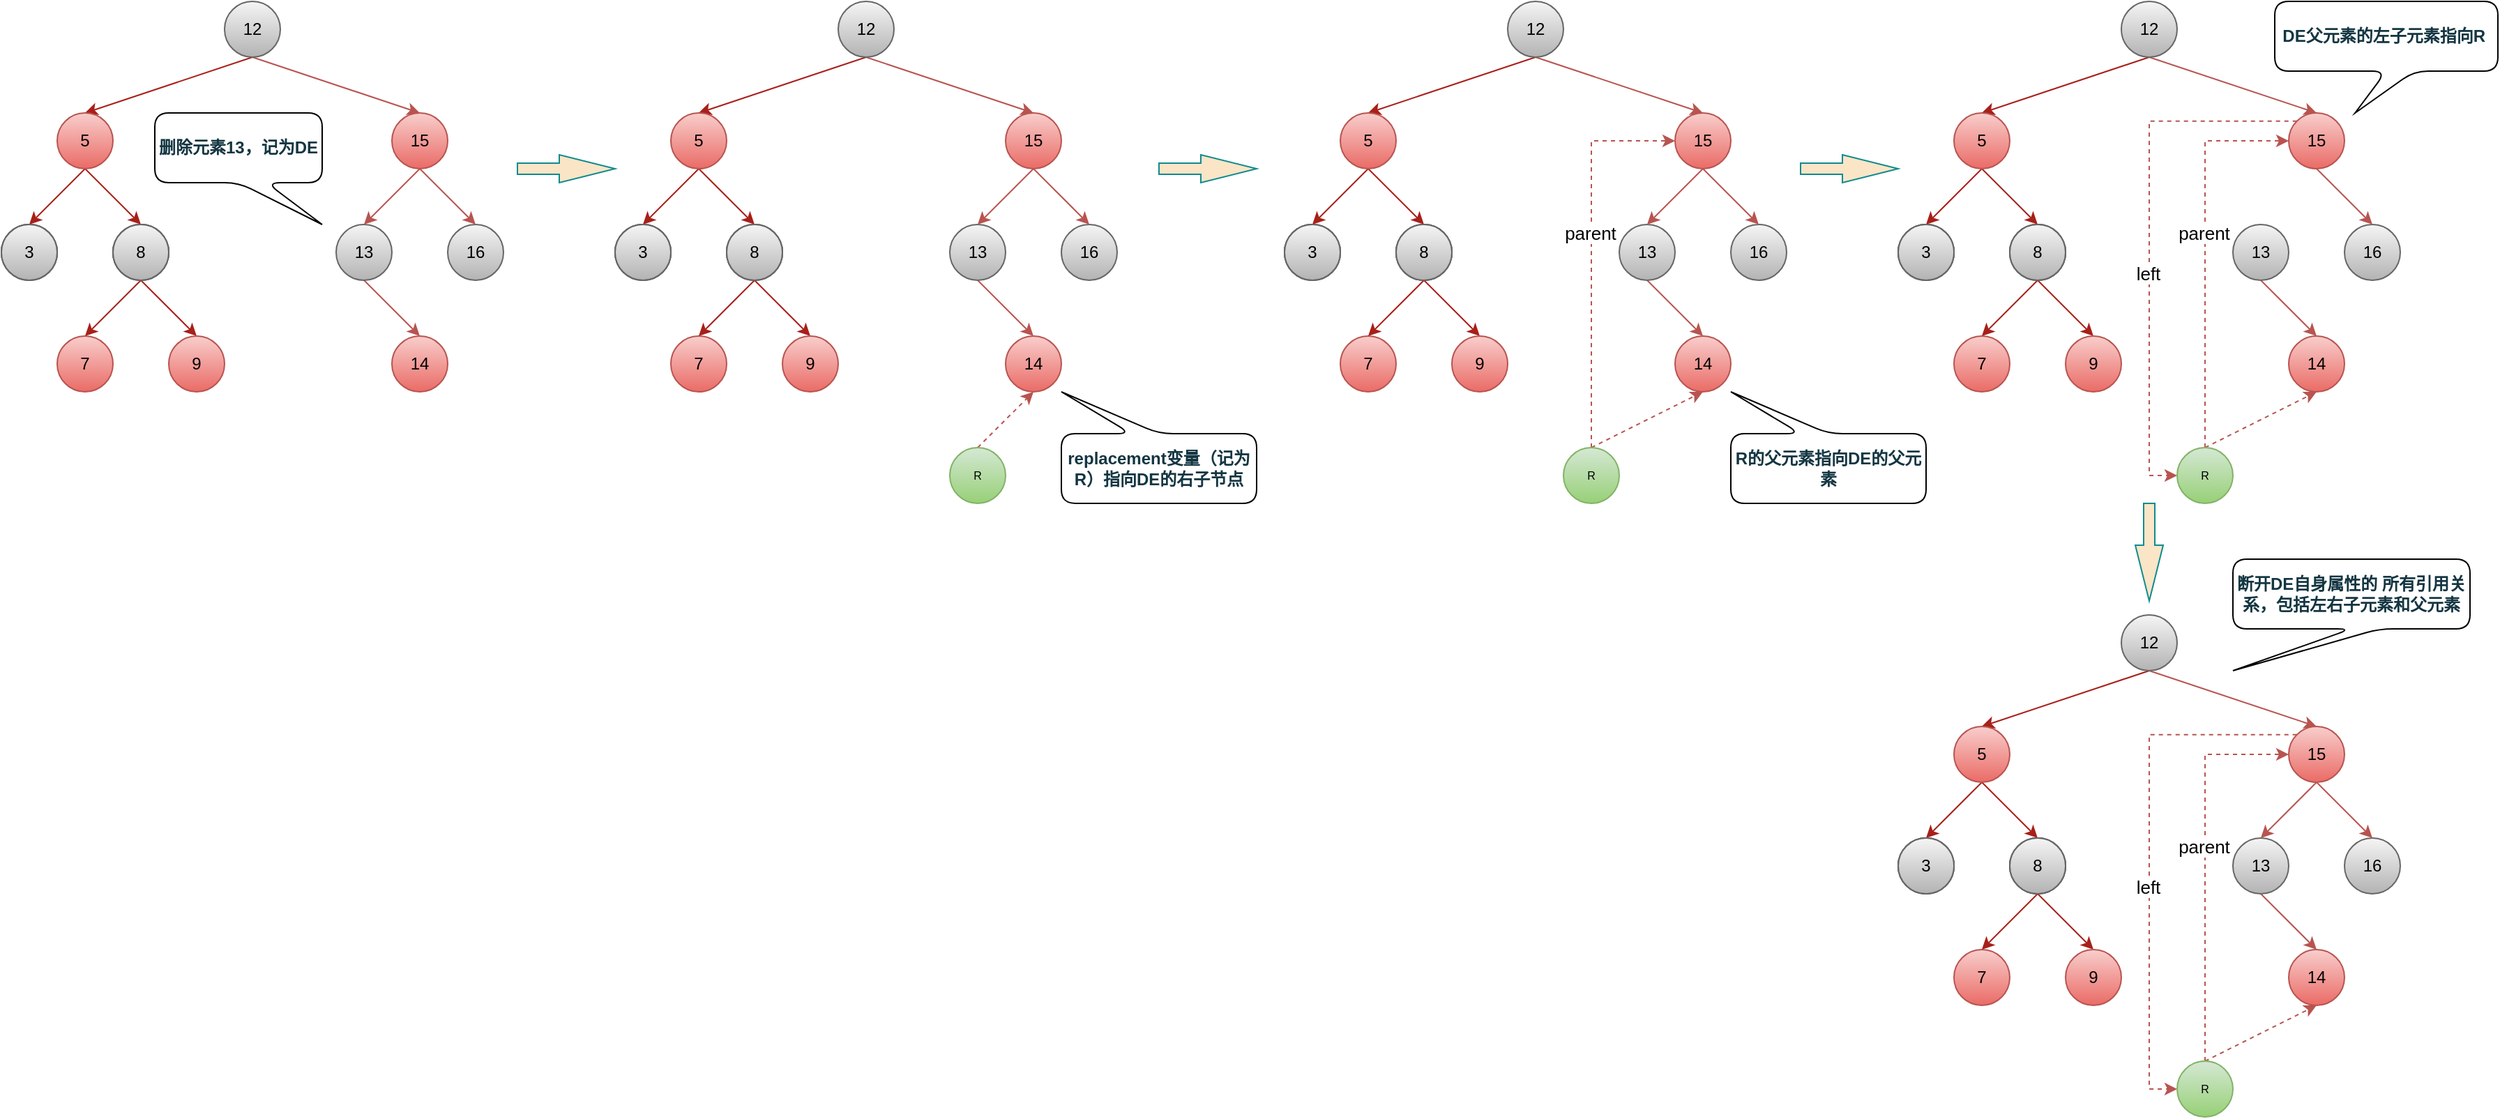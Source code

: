 <mxfile version="14.9.1" type="github">
  <diagram id="om7GCIjXOvIVFAaJFHCs" name="第 1 页">
    <mxGraphModel dx="208" dy="-1047" grid="1" gridSize="10" guides="1" tooltips="1" connect="1" arrows="1" fold="1" page="0" pageScale="1" pageWidth="827" pageHeight="1169" math="0" shadow="0">
      <root>
        <mxCell id="0" />
        <mxCell id="1" parent="0" />
        <mxCell id="T1pnPK0idN3J2CBUCr8N-1" value="7" style="ellipse;whiteSpace=wrap;html=1;aspect=fixed;fillColor=#f8cecc;strokeColor=#b85450;gradientColor=#ea6b66;" vertex="1" parent="1">
          <mxGeometry x="1120" y="2120" width="40" height="40" as="geometry" />
        </mxCell>
        <mxCell id="T1pnPK0idN3J2CBUCr8N-2" value="3" style="ellipse;whiteSpace=wrap;html=1;aspect=fixed;fillColor=#f5f5f5;strokeColor=#666666;gradientColor=#b3b3b3;" vertex="1" parent="1">
          <mxGeometry x="1080" y="2040" width="40" height="40" as="geometry" />
        </mxCell>
        <mxCell id="T1pnPK0idN3J2CBUCr8N-3" value="8" style="ellipse;whiteSpace=wrap;html=1;aspect=fixed;fillColor=#f5f5f5;strokeColor=#666666;gradientColor=#b3b3b3;" vertex="1" parent="1">
          <mxGeometry x="1160" y="2040" width="40" height="40" as="geometry" />
        </mxCell>
        <mxCell id="T1pnPK0idN3J2CBUCr8N-4" style="edgeStyle=none;rounded=1;sketch=0;orthogonalLoop=1;jettySize=auto;html=1;exitX=0.5;exitY=1;exitDx=0;exitDy=0;entryX=0.5;entryY=0;entryDx=0;entryDy=0;fontColor=#143642;strokeColor=#A8201A;fillColor=#FAE5C7;" edge="1" parent="1" target="T1pnPK0idN3J2CBUCr8N-2">
          <mxGeometry x="1040" y="1880" as="geometry">
            <mxPoint x="1140" y="2000" as="sourcePoint" />
          </mxGeometry>
        </mxCell>
        <mxCell id="T1pnPK0idN3J2CBUCr8N-5" style="edgeStyle=none;rounded=1;sketch=0;orthogonalLoop=1;jettySize=auto;html=1;exitX=0.5;exitY=1;exitDx=0;exitDy=0;entryX=0.5;entryY=0;entryDx=0;entryDy=0;fontColor=#143642;strokeColor=#A8201A;fillColor=#FAE5C7;" edge="1" parent="1" target="T1pnPK0idN3J2CBUCr8N-3">
          <mxGeometry x="1040" y="1880" as="geometry">
            <mxPoint x="1140" y="2000" as="sourcePoint" />
          </mxGeometry>
        </mxCell>
        <mxCell id="T1pnPK0idN3J2CBUCr8N-6" style="rounded=1;sketch=0;orthogonalLoop=1;jettySize=auto;html=1;exitX=0.5;exitY=1;exitDx=0;exitDy=0;entryX=0.5;entryY=0;entryDx=0;entryDy=0;fontColor=#143642;strokeColor=#A8201A;fillColor=#FAE5C7;" edge="1" parent="1" source="T1pnPK0idN3J2CBUCr8N-13" target="T1pnPK0idN3J2CBUCr8N-23">
          <mxGeometry x="1160" y="1880" as="geometry">
            <mxPoint x="1340" y="1920" as="sourcePoint" />
            <mxPoint x="1140" y="1960" as="targetPoint" />
          </mxGeometry>
        </mxCell>
        <mxCell id="T1pnPK0idN3J2CBUCr8N-7" value="16" style="ellipse;whiteSpace=wrap;html=1;aspect=fixed;fillColor=#f5f5f5;strokeColor=#666666;gradientColor=#b3b3b3;" vertex="1" parent="1">
          <mxGeometry x="1400" y="2040" width="40" height="40" as="geometry" />
        </mxCell>
        <mxCell id="T1pnPK0idN3J2CBUCr8N-8" style="edgeStyle=none;rounded=0;orthogonalLoop=1;jettySize=auto;html=1;exitX=0.5;exitY=1;exitDx=0;exitDy=0;entryX=0.5;entryY=0;entryDx=0;entryDy=0;gradientColor=#ea6b66;fillColor=#f8cecc;strokeColor=#b85450;" edge="1" parent="1" source="T1pnPK0idN3J2CBUCr8N-9" target="T1pnPK0idN3J2CBUCr8N-19">
          <mxGeometry relative="1" as="geometry" />
        </mxCell>
        <mxCell id="T1pnPK0idN3J2CBUCr8N-9" value="13" style="ellipse;whiteSpace=wrap;html=1;aspect=fixed;gradientColor=#b3b3b3;fillColor=#f5f5f5;strokeColor=#666666;" vertex="1" parent="1">
          <mxGeometry x="1320" y="2040" width="40" height="40" as="geometry" />
        </mxCell>
        <mxCell id="T1pnPK0idN3J2CBUCr8N-10" value="3" style="ellipse;whiteSpace=wrap;html=1;aspect=fixed;fillColor=#f5f5f5;strokeColor=#666666;gradientColor=#b3b3b3;" vertex="1" parent="1">
          <mxGeometry x="1080" y="2040" width="40" height="40" as="geometry" />
        </mxCell>
        <mxCell id="T1pnPK0idN3J2CBUCr8N-11" value="8" style="ellipse;whiteSpace=wrap;html=1;aspect=fixed;fillColor=#f5f5f5;strokeColor=#666666;gradientColor=#b3b3b3;" vertex="1" parent="1">
          <mxGeometry x="1160" y="2040" width="40" height="40" as="geometry" />
        </mxCell>
        <mxCell id="T1pnPK0idN3J2CBUCr8N-12" style="edgeStyle=none;rounded=0;orthogonalLoop=1;jettySize=auto;html=1;exitX=0.5;exitY=1;exitDx=0;exitDy=0;entryX=0.5;entryY=0;entryDx=0;entryDy=0;gradientColor=#ea6b66;fillColor=#f8cecc;strokeColor=#b85450;" edge="1" parent="1" source="T1pnPK0idN3J2CBUCr8N-13" target="T1pnPK0idN3J2CBUCr8N-22">
          <mxGeometry relative="1" as="geometry" />
        </mxCell>
        <mxCell id="T1pnPK0idN3J2CBUCr8N-13" value="12" style="ellipse;whiteSpace=wrap;html=1;aspect=fixed;fillColor=#f5f5f5;strokeColor=#666666;gradientColor=#b3b3b3;" vertex="1" parent="1">
          <mxGeometry x="1240" y="1880" width="40" height="40" as="geometry" />
        </mxCell>
        <mxCell id="T1pnPK0idN3J2CBUCr8N-14" value="3" style="ellipse;whiteSpace=wrap;html=1;aspect=fixed;fillColor=#f5f5f5;strokeColor=#666666;gradientColor=#b3b3b3;" vertex="1" parent="1">
          <mxGeometry x="1080" y="2040" width="40" height="40" as="geometry" />
        </mxCell>
        <mxCell id="T1pnPK0idN3J2CBUCr8N-15" style="edgeStyle=none;rounded=0;orthogonalLoop=1;jettySize=auto;html=1;exitX=0.5;exitY=1;exitDx=0;exitDy=0;entryX=0.5;entryY=0;entryDx=0;entryDy=0;strokeColor=#A8201A;" edge="1" parent="1" source="T1pnPK0idN3J2CBUCr8N-17" target="T1pnPK0idN3J2CBUCr8N-1">
          <mxGeometry relative="1" as="geometry" />
        </mxCell>
        <mxCell id="T1pnPK0idN3J2CBUCr8N-16" style="edgeStyle=none;rounded=0;orthogonalLoop=1;jettySize=auto;html=1;exitX=0.5;exitY=1;exitDx=0;exitDy=0;entryX=0.5;entryY=0;entryDx=0;entryDy=0;strokeColor=#A8201A;" edge="1" parent="1" source="T1pnPK0idN3J2CBUCr8N-17" target="T1pnPK0idN3J2CBUCr8N-18">
          <mxGeometry relative="1" as="geometry" />
        </mxCell>
        <mxCell id="T1pnPK0idN3J2CBUCr8N-17" value="8" style="ellipse;whiteSpace=wrap;html=1;aspect=fixed;fillColor=#f5f5f5;strokeColor=#666666;gradientColor=#b3b3b3;" vertex="1" parent="1">
          <mxGeometry x="1160" y="2040" width="40" height="40" as="geometry" />
        </mxCell>
        <mxCell id="T1pnPK0idN3J2CBUCr8N-18" value="9" style="ellipse;whiteSpace=wrap;html=1;aspect=fixed;fillColor=#f8cecc;strokeColor=#b85450;gradientColor=#ea6b66;" vertex="1" parent="1">
          <mxGeometry x="1200" y="2120" width="40" height="40" as="geometry" />
        </mxCell>
        <mxCell id="T1pnPK0idN3J2CBUCr8N-19" value="14" style="ellipse;whiteSpace=wrap;html=1;aspect=fixed;fillColor=#f8cecc;strokeColor=#b85450;gradientColor=#ea6b66;" vertex="1" parent="1">
          <mxGeometry x="1360" y="2120" width="40" height="40" as="geometry" />
        </mxCell>
        <mxCell id="T1pnPK0idN3J2CBUCr8N-20" style="edgeStyle=none;rounded=0;orthogonalLoop=1;jettySize=auto;html=1;exitX=0.5;exitY=1;exitDx=0;exitDy=0;entryX=0.5;entryY=0;entryDx=0;entryDy=0;gradientColor=#ea6b66;fillColor=#f8cecc;strokeColor=#b85450;" edge="1" parent="1" source="T1pnPK0idN3J2CBUCr8N-22" target="T1pnPK0idN3J2CBUCr8N-9">
          <mxGeometry relative="1" as="geometry" />
        </mxCell>
        <mxCell id="T1pnPK0idN3J2CBUCr8N-21" style="edgeStyle=none;rounded=0;orthogonalLoop=1;jettySize=auto;html=1;exitX=0.5;exitY=1;exitDx=0;exitDy=0;entryX=0.5;entryY=0;entryDx=0;entryDy=0;gradientColor=#ea6b66;fillColor=#f8cecc;strokeColor=#b85450;" edge="1" parent="1" source="T1pnPK0idN3J2CBUCr8N-22" target="T1pnPK0idN3J2CBUCr8N-7">
          <mxGeometry relative="1" as="geometry" />
        </mxCell>
        <mxCell id="T1pnPK0idN3J2CBUCr8N-22" value="15" style="ellipse;whiteSpace=wrap;html=1;aspect=fixed;fillColor=#f8cecc;strokeColor=#b85450;gradientColor=#ea6b66;" vertex="1" parent="1">
          <mxGeometry x="1360" y="1960" width="40" height="40" as="geometry" />
        </mxCell>
        <mxCell id="T1pnPK0idN3J2CBUCr8N-23" value="5" style="ellipse;whiteSpace=wrap;html=1;aspect=fixed;fillColor=#f8cecc;strokeColor=#b85450;gradientColor=#ea6b66;" vertex="1" parent="1">
          <mxGeometry x="1120" y="1960" width="40" height="40" as="geometry" />
        </mxCell>
        <mxCell id="T1pnPK0idN3J2CBUCr8N-24" value="3" style="ellipse;whiteSpace=wrap;html=1;aspect=fixed;fillColor=#f5f5f5;strokeColor=#666666;gradientColor=#b3b3b3;" vertex="1" parent="1">
          <mxGeometry x="1080" y="2040" width="40" height="40" as="geometry" />
        </mxCell>
        <mxCell id="T1pnPK0idN3J2CBUCr8N-25" value="8" style="ellipse;whiteSpace=wrap;html=1;aspect=fixed;fillColor=#f5f5f5;strokeColor=#666666;gradientColor=#b3b3b3;" vertex="1" parent="1">
          <mxGeometry x="1160" y="2040" width="40" height="40" as="geometry" />
        </mxCell>
        <mxCell id="T1pnPK0idN3J2CBUCr8N-26" value="&lt;font color=&quot;#143642&quot;&gt;&lt;b&gt;删除元素13，记为DE&lt;/b&gt;&lt;/font&gt;" style="shape=callout;whiteSpace=wrap;html=1;perimeter=calloutPerimeter;rounded=1;position2=1;" vertex="1" parent="1">
          <mxGeometry x="1190" y="1960" width="120" height="80" as="geometry" />
        </mxCell>
        <mxCell id="T1pnPK0idN3J2CBUCr8N-27" value="7" style="ellipse;whiteSpace=wrap;html=1;aspect=fixed;fillColor=#f8cecc;strokeColor=#b85450;gradientColor=#ea6b66;" vertex="1" parent="1">
          <mxGeometry x="1560" y="2120" width="40" height="40" as="geometry" />
        </mxCell>
        <mxCell id="T1pnPK0idN3J2CBUCr8N-28" value="3" style="ellipse;whiteSpace=wrap;html=1;aspect=fixed;fillColor=#f5f5f5;strokeColor=#666666;gradientColor=#b3b3b3;" vertex="1" parent="1">
          <mxGeometry x="1520" y="2040" width="40" height="40" as="geometry" />
        </mxCell>
        <mxCell id="T1pnPK0idN3J2CBUCr8N-29" value="8" style="ellipse;whiteSpace=wrap;html=1;aspect=fixed;fillColor=#f5f5f5;strokeColor=#666666;gradientColor=#b3b3b3;" vertex="1" parent="1">
          <mxGeometry x="1600" y="2040" width="40" height="40" as="geometry" />
        </mxCell>
        <mxCell id="T1pnPK0idN3J2CBUCr8N-30" style="edgeStyle=none;rounded=1;sketch=0;orthogonalLoop=1;jettySize=auto;html=1;exitX=0.5;exitY=1;exitDx=0;exitDy=0;entryX=0.5;entryY=0;entryDx=0;entryDy=0;fontColor=#143642;strokeColor=#A8201A;fillColor=#FAE5C7;" edge="1" parent="1" target="T1pnPK0idN3J2CBUCr8N-28">
          <mxGeometry x="1480" y="1880" as="geometry">
            <mxPoint x="1580" y="2000" as="sourcePoint" />
          </mxGeometry>
        </mxCell>
        <mxCell id="T1pnPK0idN3J2CBUCr8N-31" style="edgeStyle=none;rounded=1;sketch=0;orthogonalLoop=1;jettySize=auto;html=1;exitX=0.5;exitY=1;exitDx=0;exitDy=0;entryX=0.5;entryY=0;entryDx=0;entryDy=0;fontColor=#143642;strokeColor=#A8201A;fillColor=#FAE5C7;" edge="1" parent="1" target="T1pnPK0idN3J2CBUCr8N-29">
          <mxGeometry x="1480" y="1880" as="geometry">
            <mxPoint x="1580" y="2000" as="sourcePoint" />
          </mxGeometry>
        </mxCell>
        <mxCell id="T1pnPK0idN3J2CBUCr8N-32" style="rounded=1;sketch=0;orthogonalLoop=1;jettySize=auto;html=1;exitX=0.5;exitY=1;exitDx=0;exitDy=0;entryX=0.5;entryY=0;entryDx=0;entryDy=0;fontColor=#143642;strokeColor=#A8201A;fillColor=#FAE5C7;" edge="1" parent="1" source="T1pnPK0idN3J2CBUCr8N-39" target="T1pnPK0idN3J2CBUCr8N-49">
          <mxGeometry x="1600" y="1880" as="geometry">
            <mxPoint x="1780" y="1920" as="sourcePoint" />
            <mxPoint x="1580" y="1960" as="targetPoint" />
          </mxGeometry>
        </mxCell>
        <mxCell id="T1pnPK0idN3J2CBUCr8N-33" value="16" style="ellipse;whiteSpace=wrap;html=1;aspect=fixed;fillColor=#f5f5f5;strokeColor=#666666;gradientColor=#b3b3b3;" vertex="1" parent="1">
          <mxGeometry x="1840" y="2040" width="40" height="40" as="geometry" />
        </mxCell>
        <mxCell id="T1pnPK0idN3J2CBUCr8N-34" style="edgeStyle=none;rounded=0;orthogonalLoop=1;jettySize=auto;html=1;exitX=0.5;exitY=1;exitDx=0;exitDy=0;entryX=0.5;entryY=0;entryDx=0;entryDy=0;gradientColor=#ea6b66;fillColor=#f8cecc;strokeColor=#b85450;" edge="1" parent="1" source="T1pnPK0idN3J2CBUCr8N-35" target="T1pnPK0idN3J2CBUCr8N-45">
          <mxGeometry relative="1" as="geometry" />
        </mxCell>
        <mxCell id="T1pnPK0idN3J2CBUCr8N-35" value="13" style="ellipse;whiteSpace=wrap;html=1;aspect=fixed;gradientColor=#b3b3b3;fillColor=#f5f5f5;strokeColor=#666666;" vertex="1" parent="1">
          <mxGeometry x="1760" y="2040" width="40" height="40" as="geometry" />
        </mxCell>
        <mxCell id="T1pnPK0idN3J2CBUCr8N-36" value="3" style="ellipse;whiteSpace=wrap;html=1;aspect=fixed;fillColor=#f5f5f5;strokeColor=#666666;gradientColor=#b3b3b3;" vertex="1" parent="1">
          <mxGeometry x="1520" y="2040" width="40" height="40" as="geometry" />
        </mxCell>
        <mxCell id="T1pnPK0idN3J2CBUCr8N-37" value="8" style="ellipse;whiteSpace=wrap;html=1;aspect=fixed;fillColor=#f5f5f5;strokeColor=#666666;gradientColor=#b3b3b3;" vertex="1" parent="1">
          <mxGeometry x="1600" y="2040" width="40" height="40" as="geometry" />
        </mxCell>
        <mxCell id="T1pnPK0idN3J2CBUCr8N-38" style="edgeStyle=none;rounded=0;orthogonalLoop=1;jettySize=auto;html=1;exitX=0.5;exitY=1;exitDx=0;exitDy=0;entryX=0.5;entryY=0;entryDx=0;entryDy=0;gradientColor=#ea6b66;fillColor=#f8cecc;strokeColor=#b85450;" edge="1" parent="1" source="T1pnPK0idN3J2CBUCr8N-39" target="T1pnPK0idN3J2CBUCr8N-48">
          <mxGeometry relative="1" as="geometry" />
        </mxCell>
        <mxCell id="T1pnPK0idN3J2CBUCr8N-39" value="12" style="ellipse;whiteSpace=wrap;html=1;aspect=fixed;fillColor=#f5f5f5;strokeColor=#666666;gradientColor=#b3b3b3;" vertex="1" parent="1">
          <mxGeometry x="1680" y="1880" width="40" height="40" as="geometry" />
        </mxCell>
        <mxCell id="T1pnPK0idN3J2CBUCr8N-40" value="3" style="ellipse;whiteSpace=wrap;html=1;aspect=fixed;fillColor=#f5f5f5;strokeColor=#666666;gradientColor=#b3b3b3;" vertex="1" parent="1">
          <mxGeometry x="1520" y="2040" width="40" height="40" as="geometry" />
        </mxCell>
        <mxCell id="T1pnPK0idN3J2CBUCr8N-41" style="edgeStyle=none;rounded=0;orthogonalLoop=1;jettySize=auto;html=1;exitX=0.5;exitY=1;exitDx=0;exitDy=0;entryX=0.5;entryY=0;entryDx=0;entryDy=0;strokeColor=#A8201A;" edge="1" parent="1" source="T1pnPK0idN3J2CBUCr8N-43" target="T1pnPK0idN3J2CBUCr8N-27">
          <mxGeometry relative="1" as="geometry" />
        </mxCell>
        <mxCell id="T1pnPK0idN3J2CBUCr8N-42" style="edgeStyle=none;rounded=0;orthogonalLoop=1;jettySize=auto;html=1;exitX=0.5;exitY=1;exitDx=0;exitDy=0;entryX=0.5;entryY=0;entryDx=0;entryDy=0;strokeColor=#A8201A;" edge="1" parent="1" source="T1pnPK0idN3J2CBUCr8N-43" target="T1pnPK0idN3J2CBUCr8N-44">
          <mxGeometry relative="1" as="geometry" />
        </mxCell>
        <mxCell id="T1pnPK0idN3J2CBUCr8N-43" value="8" style="ellipse;whiteSpace=wrap;html=1;aspect=fixed;fillColor=#f5f5f5;strokeColor=#666666;gradientColor=#b3b3b3;" vertex="1" parent="1">
          <mxGeometry x="1600" y="2040" width="40" height="40" as="geometry" />
        </mxCell>
        <mxCell id="T1pnPK0idN3J2CBUCr8N-44" value="9" style="ellipse;whiteSpace=wrap;html=1;aspect=fixed;fillColor=#f8cecc;strokeColor=#b85450;gradientColor=#ea6b66;" vertex="1" parent="1">
          <mxGeometry x="1640" y="2120" width="40" height="40" as="geometry" />
        </mxCell>
        <mxCell id="T1pnPK0idN3J2CBUCr8N-45" value="14" style="ellipse;whiteSpace=wrap;html=1;aspect=fixed;fillColor=#f8cecc;strokeColor=#b85450;gradientColor=#ea6b66;" vertex="1" parent="1">
          <mxGeometry x="1800" y="2120" width="40" height="40" as="geometry" />
        </mxCell>
        <mxCell id="T1pnPK0idN3J2CBUCr8N-46" style="edgeStyle=none;rounded=0;orthogonalLoop=1;jettySize=auto;html=1;exitX=0.5;exitY=1;exitDx=0;exitDy=0;entryX=0.5;entryY=0;entryDx=0;entryDy=0;gradientColor=#ea6b66;fillColor=#f8cecc;strokeColor=#b85450;" edge="1" parent="1" source="T1pnPK0idN3J2CBUCr8N-48" target="T1pnPK0idN3J2CBUCr8N-35">
          <mxGeometry relative="1" as="geometry" />
        </mxCell>
        <mxCell id="T1pnPK0idN3J2CBUCr8N-47" style="edgeStyle=none;rounded=0;orthogonalLoop=1;jettySize=auto;html=1;exitX=0.5;exitY=1;exitDx=0;exitDy=0;entryX=0.5;entryY=0;entryDx=0;entryDy=0;gradientColor=#ea6b66;fillColor=#f8cecc;strokeColor=#b85450;" edge="1" parent="1" source="T1pnPK0idN3J2CBUCr8N-48" target="T1pnPK0idN3J2CBUCr8N-33">
          <mxGeometry relative="1" as="geometry" />
        </mxCell>
        <mxCell id="T1pnPK0idN3J2CBUCr8N-48" value="15" style="ellipse;whiteSpace=wrap;html=1;aspect=fixed;fillColor=#f8cecc;strokeColor=#b85450;gradientColor=#ea6b66;" vertex="1" parent="1">
          <mxGeometry x="1800" y="1960" width="40" height="40" as="geometry" />
        </mxCell>
        <mxCell id="T1pnPK0idN3J2CBUCr8N-49" value="5" style="ellipse;whiteSpace=wrap;html=1;aspect=fixed;fillColor=#f8cecc;strokeColor=#b85450;gradientColor=#ea6b66;" vertex="1" parent="1">
          <mxGeometry x="1560" y="1960" width="40" height="40" as="geometry" />
        </mxCell>
        <mxCell id="T1pnPK0idN3J2CBUCr8N-50" value="3" style="ellipse;whiteSpace=wrap;html=1;aspect=fixed;fillColor=#f5f5f5;strokeColor=#666666;gradientColor=#b3b3b3;" vertex="1" parent="1">
          <mxGeometry x="1520" y="2040" width="40" height="40" as="geometry" />
        </mxCell>
        <mxCell id="T1pnPK0idN3J2CBUCr8N-51" value="8" style="ellipse;whiteSpace=wrap;html=1;aspect=fixed;fillColor=#f5f5f5;strokeColor=#666666;gradientColor=#b3b3b3;" vertex="1" parent="1">
          <mxGeometry x="1600" y="2040" width="40" height="40" as="geometry" />
        </mxCell>
        <mxCell id="T1pnPK0idN3J2CBUCr8N-52" value="&lt;font color=&quot;#143642&quot;&gt;&lt;b&gt;replacement变量（记为R）指向DE的右子节点&lt;/b&gt;&lt;/font&gt;" style="shape=callout;whiteSpace=wrap;html=1;perimeter=calloutPerimeter;rounded=1;position2=1;direction=west;" vertex="1" parent="1">
          <mxGeometry x="1840" y="2160" width="140" height="80" as="geometry" />
        </mxCell>
        <mxCell id="T1pnPK0idN3J2CBUCr8N-53" value="" style="html=1;shadow=0;dashed=0;align=center;verticalAlign=middle;shape=mxgraph.arrows2.arrow;dy=0.6;dx=40;notch=0;rounded=1;glass=0;sketch=0;fontColor=#143642;strokeColor=#0F8B8D;fillColor=#FAE5C7;" vertex="1" parent="1">
          <mxGeometry x="1450" y="1990" width="70" height="20" as="geometry" />
        </mxCell>
        <mxCell id="T1pnPK0idN3J2CBUCr8N-56" style="rounded=0;orthogonalLoop=1;jettySize=auto;html=1;exitX=0.5;exitY=0;exitDx=0;exitDy=0;entryX=0.5;entryY=1;entryDx=0;entryDy=0;fontSize=8;dashed=1;gradientColor=#ea6b66;fillColor=#f8cecc;strokeColor=#b85450;" edge="1" parent="1" source="T1pnPK0idN3J2CBUCr8N-55" target="T1pnPK0idN3J2CBUCr8N-45">
          <mxGeometry relative="1" as="geometry" />
        </mxCell>
        <mxCell id="T1pnPK0idN3J2CBUCr8N-55" value="R" style="ellipse;whiteSpace=wrap;html=1;aspect=fixed;fillColor=#d5e8d4;strokeColor=#82b366;fontSize=8;gradientColor=#97d077;" vertex="1" parent="1">
          <mxGeometry x="1760" y="2200" width="40" height="40" as="geometry" />
        </mxCell>
        <mxCell id="T1pnPK0idN3J2CBUCr8N-57" value="7" style="ellipse;whiteSpace=wrap;html=1;aspect=fixed;fillColor=#f8cecc;strokeColor=#b85450;gradientColor=#ea6b66;" vertex="1" parent="1">
          <mxGeometry x="2040" y="2120" width="40" height="40" as="geometry" />
        </mxCell>
        <mxCell id="T1pnPK0idN3J2CBUCr8N-58" value="3" style="ellipse;whiteSpace=wrap;html=1;aspect=fixed;fillColor=#f5f5f5;strokeColor=#666666;gradientColor=#b3b3b3;" vertex="1" parent="1">
          <mxGeometry x="2000" y="2040" width="40" height="40" as="geometry" />
        </mxCell>
        <mxCell id="T1pnPK0idN3J2CBUCr8N-59" value="8" style="ellipse;whiteSpace=wrap;html=1;aspect=fixed;fillColor=#f5f5f5;strokeColor=#666666;gradientColor=#b3b3b3;" vertex="1" parent="1">
          <mxGeometry x="2080" y="2040" width="40" height="40" as="geometry" />
        </mxCell>
        <mxCell id="T1pnPK0idN3J2CBUCr8N-60" style="edgeStyle=none;rounded=1;sketch=0;orthogonalLoop=1;jettySize=auto;html=1;exitX=0.5;exitY=1;exitDx=0;exitDy=0;entryX=0.5;entryY=0;entryDx=0;entryDy=0;fontColor=#143642;strokeColor=#A8201A;fillColor=#FAE5C7;" edge="1" parent="1" target="T1pnPK0idN3J2CBUCr8N-58">
          <mxGeometry x="1960" y="1880" as="geometry">
            <mxPoint x="2060" y="2000" as="sourcePoint" />
          </mxGeometry>
        </mxCell>
        <mxCell id="T1pnPK0idN3J2CBUCr8N-61" style="edgeStyle=none;rounded=1;sketch=0;orthogonalLoop=1;jettySize=auto;html=1;exitX=0.5;exitY=1;exitDx=0;exitDy=0;entryX=0.5;entryY=0;entryDx=0;entryDy=0;fontColor=#143642;strokeColor=#A8201A;fillColor=#FAE5C7;" edge="1" parent="1" target="T1pnPK0idN3J2CBUCr8N-59">
          <mxGeometry x="1960" y="1880" as="geometry">
            <mxPoint x="2060" y="2000" as="sourcePoint" />
          </mxGeometry>
        </mxCell>
        <mxCell id="T1pnPK0idN3J2CBUCr8N-62" style="rounded=1;sketch=0;orthogonalLoop=1;jettySize=auto;html=1;exitX=0.5;exitY=1;exitDx=0;exitDy=0;entryX=0.5;entryY=0;entryDx=0;entryDy=0;fontColor=#143642;strokeColor=#A8201A;fillColor=#FAE5C7;" edge="1" parent="1" source="T1pnPK0idN3J2CBUCr8N-69" target="T1pnPK0idN3J2CBUCr8N-79">
          <mxGeometry x="2080" y="1880" as="geometry">
            <mxPoint x="2260" y="1920" as="sourcePoint" />
            <mxPoint x="2060" y="1960" as="targetPoint" />
          </mxGeometry>
        </mxCell>
        <mxCell id="T1pnPK0idN3J2CBUCr8N-63" value="16" style="ellipse;whiteSpace=wrap;html=1;aspect=fixed;fillColor=#f5f5f5;strokeColor=#666666;gradientColor=#b3b3b3;" vertex="1" parent="1">
          <mxGeometry x="2320" y="2040" width="40" height="40" as="geometry" />
        </mxCell>
        <mxCell id="T1pnPK0idN3J2CBUCr8N-64" style="edgeStyle=none;rounded=0;orthogonalLoop=1;jettySize=auto;html=1;exitX=0.5;exitY=1;exitDx=0;exitDy=0;entryX=0.5;entryY=0;entryDx=0;entryDy=0;gradientColor=#ea6b66;fillColor=#f8cecc;strokeColor=#b85450;" edge="1" parent="1" source="T1pnPK0idN3J2CBUCr8N-65" target="T1pnPK0idN3J2CBUCr8N-75">
          <mxGeometry relative="1" as="geometry" />
        </mxCell>
        <mxCell id="T1pnPK0idN3J2CBUCr8N-65" value="13" style="ellipse;whiteSpace=wrap;html=1;aspect=fixed;gradientColor=#b3b3b3;fillColor=#f5f5f5;strokeColor=#666666;" vertex="1" parent="1">
          <mxGeometry x="2240" y="2040" width="40" height="40" as="geometry" />
        </mxCell>
        <mxCell id="T1pnPK0idN3J2CBUCr8N-66" value="3" style="ellipse;whiteSpace=wrap;html=1;aspect=fixed;fillColor=#f5f5f5;strokeColor=#666666;gradientColor=#b3b3b3;" vertex="1" parent="1">
          <mxGeometry x="2000" y="2040" width="40" height="40" as="geometry" />
        </mxCell>
        <mxCell id="T1pnPK0idN3J2CBUCr8N-67" value="8" style="ellipse;whiteSpace=wrap;html=1;aspect=fixed;fillColor=#f5f5f5;strokeColor=#666666;gradientColor=#b3b3b3;" vertex="1" parent="1">
          <mxGeometry x="2080" y="2040" width="40" height="40" as="geometry" />
        </mxCell>
        <mxCell id="T1pnPK0idN3J2CBUCr8N-68" style="edgeStyle=none;rounded=0;orthogonalLoop=1;jettySize=auto;html=1;exitX=0.5;exitY=1;exitDx=0;exitDy=0;entryX=0.5;entryY=0;entryDx=0;entryDy=0;gradientColor=#ea6b66;fillColor=#f8cecc;strokeColor=#b85450;" edge="1" parent="1" source="T1pnPK0idN3J2CBUCr8N-69" target="T1pnPK0idN3J2CBUCr8N-78">
          <mxGeometry relative="1" as="geometry" />
        </mxCell>
        <mxCell id="T1pnPK0idN3J2CBUCr8N-69" value="12" style="ellipse;whiteSpace=wrap;html=1;aspect=fixed;fillColor=#f5f5f5;strokeColor=#666666;gradientColor=#b3b3b3;" vertex="1" parent="1">
          <mxGeometry x="2160" y="1880" width="40" height="40" as="geometry" />
        </mxCell>
        <mxCell id="T1pnPK0idN3J2CBUCr8N-70" value="3" style="ellipse;whiteSpace=wrap;html=1;aspect=fixed;fillColor=#f5f5f5;strokeColor=#666666;gradientColor=#b3b3b3;" vertex="1" parent="1">
          <mxGeometry x="2000" y="2040" width="40" height="40" as="geometry" />
        </mxCell>
        <mxCell id="T1pnPK0idN3J2CBUCr8N-71" style="edgeStyle=none;rounded=0;orthogonalLoop=1;jettySize=auto;html=1;exitX=0.5;exitY=1;exitDx=0;exitDy=0;entryX=0.5;entryY=0;entryDx=0;entryDy=0;strokeColor=#A8201A;" edge="1" parent="1" source="T1pnPK0idN3J2CBUCr8N-73" target="T1pnPK0idN3J2CBUCr8N-57">
          <mxGeometry relative="1" as="geometry" />
        </mxCell>
        <mxCell id="T1pnPK0idN3J2CBUCr8N-72" style="edgeStyle=none;rounded=0;orthogonalLoop=1;jettySize=auto;html=1;exitX=0.5;exitY=1;exitDx=0;exitDy=0;entryX=0.5;entryY=0;entryDx=0;entryDy=0;strokeColor=#A8201A;" edge="1" parent="1" source="T1pnPK0idN3J2CBUCr8N-73" target="T1pnPK0idN3J2CBUCr8N-74">
          <mxGeometry relative="1" as="geometry" />
        </mxCell>
        <mxCell id="T1pnPK0idN3J2CBUCr8N-73" value="8" style="ellipse;whiteSpace=wrap;html=1;aspect=fixed;fillColor=#f5f5f5;strokeColor=#666666;gradientColor=#b3b3b3;" vertex="1" parent="1">
          <mxGeometry x="2080" y="2040" width="40" height="40" as="geometry" />
        </mxCell>
        <mxCell id="T1pnPK0idN3J2CBUCr8N-74" value="9" style="ellipse;whiteSpace=wrap;html=1;aspect=fixed;fillColor=#f8cecc;strokeColor=#b85450;gradientColor=#ea6b66;" vertex="1" parent="1">
          <mxGeometry x="2120" y="2120" width="40" height="40" as="geometry" />
        </mxCell>
        <mxCell id="T1pnPK0idN3J2CBUCr8N-75" value="14" style="ellipse;whiteSpace=wrap;html=1;aspect=fixed;fillColor=#f8cecc;strokeColor=#b85450;gradientColor=#ea6b66;" vertex="1" parent="1">
          <mxGeometry x="2280" y="2120" width="40" height="40" as="geometry" />
        </mxCell>
        <mxCell id="T1pnPK0idN3J2CBUCr8N-76" style="edgeStyle=none;rounded=0;orthogonalLoop=1;jettySize=auto;html=1;exitX=0.5;exitY=1;exitDx=0;exitDy=0;entryX=0.5;entryY=0;entryDx=0;entryDy=0;gradientColor=#ea6b66;fillColor=#f8cecc;strokeColor=#b85450;" edge="1" parent="1" source="T1pnPK0idN3J2CBUCr8N-78" target="T1pnPK0idN3J2CBUCr8N-65">
          <mxGeometry relative="1" as="geometry" />
        </mxCell>
        <mxCell id="T1pnPK0idN3J2CBUCr8N-77" style="edgeStyle=none;rounded=0;orthogonalLoop=1;jettySize=auto;html=1;exitX=0.5;exitY=1;exitDx=0;exitDy=0;entryX=0.5;entryY=0;entryDx=0;entryDy=0;gradientColor=#ea6b66;fillColor=#f8cecc;strokeColor=#b85450;" edge="1" parent="1" source="T1pnPK0idN3J2CBUCr8N-78" target="T1pnPK0idN3J2CBUCr8N-63">
          <mxGeometry relative="1" as="geometry" />
        </mxCell>
        <mxCell id="T1pnPK0idN3J2CBUCr8N-78" value="15" style="ellipse;whiteSpace=wrap;html=1;aspect=fixed;fillColor=#f8cecc;strokeColor=#b85450;gradientColor=#ea6b66;" vertex="1" parent="1">
          <mxGeometry x="2280" y="1960" width="40" height="40" as="geometry" />
        </mxCell>
        <mxCell id="T1pnPK0idN3J2CBUCr8N-79" value="5" style="ellipse;whiteSpace=wrap;html=1;aspect=fixed;fillColor=#f8cecc;strokeColor=#b85450;gradientColor=#ea6b66;" vertex="1" parent="1">
          <mxGeometry x="2040" y="1960" width="40" height="40" as="geometry" />
        </mxCell>
        <mxCell id="T1pnPK0idN3J2CBUCr8N-80" value="3" style="ellipse;whiteSpace=wrap;html=1;aspect=fixed;fillColor=#f5f5f5;strokeColor=#666666;gradientColor=#b3b3b3;" vertex="1" parent="1">
          <mxGeometry x="2000" y="2040" width="40" height="40" as="geometry" />
        </mxCell>
        <mxCell id="T1pnPK0idN3J2CBUCr8N-81" value="8" style="ellipse;whiteSpace=wrap;html=1;aspect=fixed;fillColor=#f5f5f5;strokeColor=#666666;gradientColor=#b3b3b3;" vertex="1" parent="1">
          <mxGeometry x="2080" y="2040" width="40" height="40" as="geometry" />
        </mxCell>
        <mxCell id="T1pnPK0idN3J2CBUCr8N-82" value="&lt;font color=&quot;#143642&quot;&gt;&lt;b&gt;R的父元素指向DE的父元素&lt;/b&gt;&lt;/font&gt;" style="shape=callout;whiteSpace=wrap;html=1;perimeter=calloutPerimeter;rounded=1;position2=1;direction=west;" vertex="1" parent="1">
          <mxGeometry x="2320" y="2160" width="140" height="80" as="geometry" />
        </mxCell>
        <mxCell id="T1pnPK0idN3J2CBUCr8N-83" style="rounded=0;orthogonalLoop=1;jettySize=auto;html=1;exitX=0.5;exitY=0;exitDx=0;exitDy=0;entryX=0.5;entryY=1;entryDx=0;entryDy=0;fontSize=8;dashed=1;gradientColor=#ea6b66;fillColor=#f8cecc;strokeColor=#b85450;" edge="1" parent="1" source="T1pnPK0idN3J2CBUCr8N-84" target="T1pnPK0idN3J2CBUCr8N-75">
          <mxGeometry relative="1" as="geometry" />
        </mxCell>
        <mxCell id="T1pnPK0idN3J2CBUCr8N-86" style="edgeStyle=orthogonalEdgeStyle;rounded=0;orthogonalLoop=1;jettySize=auto;html=1;exitX=0.5;exitY=0;exitDx=0;exitDy=0;entryX=0;entryY=0.5;entryDx=0;entryDy=0;dashed=1;fontSize=8;gradientColor=#ea6b66;fillColor=#f8cecc;strokeColor=#b85450;" edge="1" parent="1" source="T1pnPK0idN3J2CBUCr8N-84" target="T1pnPK0idN3J2CBUCr8N-78">
          <mxGeometry relative="1" as="geometry" />
        </mxCell>
        <mxCell id="T1pnPK0idN3J2CBUCr8N-87" value="&lt;font style=&quot;font-size: 13px&quot;&gt;parent&lt;/font&gt;" style="edgeLabel;html=1;align=center;verticalAlign=middle;resizable=0;points=[];fontSize=8;" vertex="1" connectable="0" parent="T1pnPK0idN3J2CBUCr8N-86">
          <mxGeometry x="0.104" y="1" relative="1" as="geometry">
            <mxPoint as="offset" />
          </mxGeometry>
        </mxCell>
        <mxCell id="T1pnPK0idN3J2CBUCr8N-84" value="R" style="ellipse;whiteSpace=wrap;html=1;aspect=fixed;fillColor=#d5e8d4;strokeColor=#82b366;fontSize=8;gradientColor=#97d077;" vertex="1" parent="1">
          <mxGeometry x="2200" y="2200" width="40" height="40" as="geometry" />
        </mxCell>
        <mxCell id="T1pnPK0idN3J2CBUCr8N-85" value="" style="html=1;shadow=0;dashed=0;align=center;verticalAlign=middle;shape=mxgraph.arrows2.arrow;dy=0.6;dx=40;notch=0;rounded=1;glass=0;sketch=0;fontColor=#143642;strokeColor=#0F8B8D;fillColor=#FAE5C7;" vertex="1" parent="1">
          <mxGeometry x="1910" y="1990" width="70" height="20" as="geometry" />
        </mxCell>
        <mxCell id="T1pnPK0idN3J2CBUCr8N-88" value="7" style="ellipse;whiteSpace=wrap;html=1;aspect=fixed;fillColor=#f8cecc;strokeColor=#b85450;gradientColor=#ea6b66;" vertex="1" parent="1">
          <mxGeometry x="2480" y="2120" width="40" height="40" as="geometry" />
        </mxCell>
        <mxCell id="T1pnPK0idN3J2CBUCr8N-89" value="3" style="ellipse;whiteSpace=wrap;html=1;aspect=fixed;fillColor=#f5f5f5;strokeColor=#666666;gradientColor=#b3b3b3;" vertex="1" parent="1">
          <mxGeometry x="2440" y="2040" width="40" height="40" as="geometry" />
        </mxCell>
        <mxCell id="T1pnPK0idN3J2CBUCr8N-90" value="8" style="ellipse;whiteSpace=wrap;html=1;aspect=fixed;fillColor=#f5f5f5;strokeColor=#666666;gradientColor=#b3b3b3;" vertex="1" parent="1">
          <mxGeometry x="2520" y="2040" width="40" height="40" as="geometry" />
        </mxCell>
        <mxCell id="T1pnPK0idN3J2CBUCr8N-91" style="edgeStyle=none;rounded=1;sketch=0;orthogonalLoop=1;jettySize=auto;html=1;exitX=0.5;exitY=1;exitDx=0;exitDy=0;entryX=0.5;entryY=0;entryDx=0;entryDy=0;fontColor=#143642;strokeColor=#A8201A;fillColor=#FAE5C7;" edge="1" parent="1" target="T1pnPK0idN3J2CBUCr8N-89">
          <mxGeometry x="2400" y="1880" as="geometry">
            <mxPoint x="2500" y="2000" as="sourcePoint" />
          </mxGeometry>
        </mxCell>
        <mxCell id="T1pnPK0idN3J2CBUCr8N-92" style="edgeStyle=none;rounded=1;sketch=0;orthogonalLoop=1;jettySize=auto;html=1;exitX=0.5;exitY=1;exitDx=0;exitDy=0;entryX=0.5;entryY=0;entryDx=0;entryDy=0;fontColor=#143642;strokeColor=#A8201A;fillColor=#FAE5C7;" edge="1" parent="1" target="T1pnPK0idN3J2CBUCr8N-90">
          <mxGeometry x="2400" y="1880" as="geometry">
            <mxPoint x="2500" y="2000" as="sourcePoint" />
          </mxGeometry>
        </mxCell>
        <mxCell id="T1pnPK0idN3J2CBUCr8N-93" style="rounded=1;sketch=0;orthogonalLoop=1;jettySize=auto;html=1;exitX=0.5;exitY=1;exitDx=0;exitDy=0;entryX=0.5;entryY=0;entryDx=0;entryDy=0;fontColor=#143642;strokeColor=#A8201A;fillColor=#FAE5C7;" edge="1" parent="1" source="T1pnPK0idN3J2CBUCr8N-100" target="T1pnPK0idN3J2CBUCr8N-110">
          <mxGeometry x="2520" y="1880" as="geometry">
            <mxPoint x="2700" y="1920" as="sourcePoint" />
            <mxPoint x="2500" y="1960" as="targetPoint" />
          </mxGeometry>
        </mxCell>
        <mxCell id="T1pnPK0idN3J2CBUCr8N-94" value="16" style="ellipse;whiteSpace=wrap;html=1;aspect=fixed;fillColor=#f5f5f5;strokeColor=#666666;gradientColor=#b3b3b3;" vertex="1" parent="1">
          <mxGeometry x="2760" y="2040" width="40" height="40" as="geometry" />
        </mxCell>
        <mxCell id="T1pnPK0idN3J2CBUCr8N-95" style="edgeStyle=none;rounded=0;orthogonalLoop=1;jettySize=auto;html=1;exitX=0.5;exitY=1;exitDx=0;exitDy=0;entryX=0.5;entryY=0;entryDx=0;entryDy=0;gradientColor=#ea6b66;fillColor=#f8cecc;strokeColor=#b85450;" edge="1" parent="1" source="T1pnPK0idN3J2CBUCr8N-96" target="T1pnPK0idN3J2CBUCr8N-106">
          <mxGeometry relative="1" as="geometry" />
        </mxCell>
        <mxCell id="T1pnPK0idN3J2CBUCr8N-96" value="13" style="ellipse;whiteSpace=wrap;html=1;aspect=fixed;gradientColor=#b3b3b3;fillColor=#f5f5f5;strokeColor=#666666;" vertex="1" parent="1">
          <mxGeometry x="2680" y="2040" width="40" height="40" as="geometry" />
        </mxCell>
        <mxCell id="T1pnPK0idN3J2CBUCr8N-97" value="3" style="ellipse;whiteSpace=wrap;html=1;aspect=fixed;fillColor=#f5f5f5;strokeColor=#666666;gradientColor=#b3b3b3;" vertex="1" parent="1">
          <mxGeometry x="2440" y="2040" width="40" height="40" as="geometry" />
        </mxCell>
        <mxCell id="T1pnPK0idN3J2CBUCr8N-98" value="8" style="ellipse;whiteSpace=wrap;html=1;aspect=fixed;fillColor=#f5f5f5;strokeColor=#666666;gradientColor=#b3b3b3;" vertex="1" parent="1">
          <mxGeometry x="2520" y="2040" width="40" height="40" as="geometry" />
        </mxCell>
        <mxCell id="T1pnPK0idN3J2CBUCr8N-99" style="edgeStyle=none;rounded=0;orthogonalLoop=1;jettySize=auto;html=1;exitX=0.5;exitY=1;exitDx=0;exitDy=0;entryX=0.5;entryY=0;entryDx=0;entryDy=0;gradientColor=#ea6b66;fillColor=#f8cecc;strokeColor=#b85450;" edge="1" parent="1" source="T1pnPK0idN3J2CBUCr8N-100" target="T1pnPK0idN3J2CBUCr8N-109">
          <mxGeometry relative="1" as="geometry" />
        </mxCell>
        <mxCell id="T1pnPK0idN3J2CBUCr8N-100" value="12" style="ellipse;whiteSpace=wrap;html=1;aspect=fixed;fillColor=#f5f5f5;strokeColor=#666666;gradientColor=#b3b3b3;" vertex="1" parent="1">
          <mxGeometry x="2600" y="1880" width="40" height="40" as="geometry" />
        </mxCell>
        <mxCell id="T1pnPK0idN3J2CBUCr8N-101" value="3" style="ellipse;whiteSpace=wrap;html=1;aspect=fixed;fillColor=#f5f5f5;strokeColor=#666666;gradientColor=#b3b3b3;" vertex="1" parent="1">
          <mxGeometry x="2440" y="2040" width="40" height="40" as="geometry" />
        </mxCell>
        <mxCell id="T1pnPK0idN3J2CBUCr8N-102" style="edgeStyle=none;rounded=0;orthogonalLoop=1;jettySize=auto;html=1;exitX=0.5;exitY=1;exitDx=0;exitDy=0;entryX=0.5;entryY=0;entryDx=0;entryDy=0;strokeColor=#A8201A;" edge="1" parent="1" source="T1pnPK0idN3J2CBUCr8N-104" target="T1pnPK0idN3J2CBUCr8N-88">
          <mxGeometry relative="1" as="geometry" />
        </mxCell>
        <mxCell id="T1pnPK0idN3J2CBUCr8N-103" style="edgeStyle=none;rounded=0;orthogonalLoop=1;jettySize=auto;html=1;exitX=0.5;exitY=1;exitDx=0;exitDy=0;entryX=0.5;entryY=0;entryDx=0;entryDy=0;strokeColor=#A8201A;" edge="1" parent="1" source="T1pnPK0idN3J2CBUCr8N-104" target="T1pnPK0idN3J2CBUCr8N-105">
          <mxGeometry relative="1" as="geometry" />
        </mxCell>
        <mxCell id="T1pnPK0idN3J2CBUCr8N-104" value="8" style="ellipse;whiteSpace=wrap;html=1;aspect=fixed;fillColor=#f5f5f5;strokeColor=#666666;gradientColor=#b3b3b3;" vertex="1" parent="1">
          <mxGeometry x="2520" y="2040" width="40" height="40" as="geometry" />
        </mxCell>
        <mxCell id="T1pnPK0idN3J2CBUCr8N-105" value="9" style="ellipse;whiteSpace=wrap;html=1;aspect=fixed;fillColor=#f8cecc;strokeColor=#b85450;gradientColor=#ea6b66;" vertex="1" parent="1">
          <mxGeometry x="2560" y="2120" width="40" height="40" as="geometry" />
        </mxCell>
        <mxCell id="T1pnPK0idN3J2CBUCr8N-106" value="14" style="ellipse;whiteSpace=wrap;html=1;aspect=fixed;fillColor=#f8cecc;strokeColor=#b85450;gradientColor=#ea6b66;" vertex="1" parent="1">
          <mxGeometry x="2720" y="2120" width="40" height="40" as="geometry" />
        </mxCell>
        <mxCell id="T1pnPK0idN3J2CBUCr8N-108" style="edgeStyle=none;rounded=0;orthogonalLoop=1;jettySize=auto;html=1;exitX=0.5;exitY=1;exitDx=0;exitDy=0;entryX=0.5;entryY=0;entryDx=0;entryDy=0;gradientColor=#ea6b66;fillColor=#f8cecc;strokeColor=#b85450;" edge="1" parent="1" source="T1pnPK0idN3J2CBUCr8N-109" target="T1pnPK0idN3J2CBUCr8N-94">
          <mxGeometry relative="1" as="geometry" />
        </mxCell>
        <mxCell id="T1pnPK0idN3J2CBUCr8N-120" style="edgeStyle=orthogonalEdgeStyle;rounded=0;orthogonalLoop=1;jettySize=auto;html=1;exitX=0;exitY=0;exitDx=0;exitDy=0;entryX=0;entryY=0.5;entryDx=0;entryDy=0;dashed=1;fontSize=8;gradientColor=#ea6b66;fillColor=#f8cecc;strokeColor=#b85450;" edge="1" parent="1" source="T1pnPK0idN3J2CBUCr8N-109" target="T1pnPK0idN3J2CBUCr8N-117">
          <mxGeometry relative="1" as="geometry" />
        </mxCell>
        <mxCell id="T1pnPK0idN3J2CBUCr8N-125" value="&lt;font style=&quot;font-size: 13px;&quot;&gt;left&lt;/font&gt;" style="edgeLabel;html=1;align=center;verticalAlign=middle;resizable=0;points=[];fontSize=13;fontStyle=0" vertex="1" connectable="0" parent="T1pnPK0idN3J2CBUCr8N-120">
          <mxGeometry x="0.129" y="-1" relative="1" as="geometry">
            <mxPoint as="offset" />
          </mxGeometry>
        </mxCell>
        <mxCell id="T1pnPK0idN3J2CBUCr8N-109" value="15" style="ellipse;whiteSpace=wrap;html=1;aspect=fixed;fillColor=#f8cecc;strokeColor=#b85450;gradientColor=#ea6b66;" vertex="1" parent="1">
          <mxGeometry x="2720" y="1960" width="40" height="40" as="geometry" />
        </mxCell>
        <mxCell id="T1pnPK0idN3J2CBUCr8N-110" value="5" style="ellipse;whiteSpace=wrap;html=1;aspect=fixed;fillColor=#f8cecc;strokeColor=#b85450;gradientColor=#ea6b66;" vertex="1" parent="1">
          <mxGeometry x="2480" y="1960" width="40" height="40" as="geometry" />
        </mxCell>
        <mxCell id="T1pnPK0idN3J2CBUCr8N-111" value="3" style="ellipse;whiteSpace=wrap;html=1;aspect=fixed;fillColor=#f5f5f5;strokeColor=#666666;gradientColor=#b3b3b3;" vertex="1" parent="1">
          <mxGeometry x="2440" y="2040" width="40" height="40" as="geometry" />
        </mxCell>
        <mxCell id="T1pnPK0idN3J2CBUCr8N-112" value="8" style="ellipse;whiteSpace=wrap;html=1;aspect=fixed;fillColor=#f5f5f5;strokeColor=#666666;gradientColor=#b3b3b3;" vertex="1" parent="1">
          <mxGeometry x="2520" y="2040" width="40" height="40" as="geometry" />
        </mxCell>
        <mxCell id="T1pnPK0idN3J2CBUCr8N-113" value="&lt;font color=&quot;#143642&quot;&gt;&lt;b&gt;DE父元素的左子元素指向R&amp;nbsp;&lt;/b&gt;&lt;/font&gt;" style="shape=callout;whiteSpace=wrap;html=1;perimeter=calloutPerimeter;rounded=1;position2=0.36;direction=east;" vertex="1" parent="1">
          <mxGeometry x="2710" y="1880" width="160" height="80" as="geometry" />
        </mxCell>
        <mxCell id="T1pnPK0idN3J2CBUCr8N-114" style="rounded=0;orthogonalLoop=1;jettySize=auto;html=1;exitX=0.5;exitY=0;exitDx=0;exitDy=0;entryX=0.5;entryY=1;entryDx=0;entryDy=0;fontSize=8;dashed=1;gradientColor=#ea6b66;fillColor=#f8cecc;strokeColor=#b85450;" edge="1" parent="1" source="T1pnPK0idN3J2CBUCr8N-117" target="T1pnPK0idN3J2CBUCr8N-106">
          <mxGeometry relative="1" as="geometry" />
        </mxCell>
        <mxCell id="T1pnPK0idN3J2CBUCr8N-115" style="edgeStyle=orthogonalEdgeStyle;rounded=0;orthogonalLoop=1;jettySize=auto;html=1;exitX=0.5;exitY=0;exitDx=0;exitDy=0;entryX=0;entryY=0.5;entryDx=0;entryDy=0;dashed=1;fontSize=8;gradientColor=#ea6b66;fillColor=#f8cecc;strokeColor=#b85450;" edge="1" parent="1" source="T1pnPK0idN3J2CBUCr8N-117" target="T1pnPK0idN3J2CBUCr8N-109">
          <mxGeometry relative="1" as="geometry" />
        </mxCell>
        <mxCell id="T1pnPK0idN3J2CBUCr8N-116" value="&lt;font style=&quot;font-size: 13px&quot;&gt;parent&lt;/font&gt;" style="edgeLabel;html=1;align=center;verticalAlign=middle;resizable=0;points=[];fontSize=8;" vertex="1" connectable="0" parent="T1pnPK0idN3J2CBUCr8N-115">
          <mxGeometry x="0.104" y="1" relative="1" as="geometry">
            <mxPoint as="offset" />
          </mxGeometry>
        </mxCell>
        <mxCell id="T1pnPK0idN3J2CBUCr8N-117" value="R" style="ellipse;whiteSpace=wrap;html=1;aspect=fixed;fillColor=#d5e8d4;strokeColor=#82b366;fontSize=8;gradientColor=#97d077;" vertex="1" parent="1">
          <mxGeometry x="2640" y="2200" width="40" height="40" as="geometry" />
        </mxCell>
        <mxCell id="T1pnPK0idN3J2CBUCr8N-118" value="" style="html=1;shadow=0;dashed=0;align=center;verticalAlign=middle;shape=mxgraph.arrows2.arrow;dy=0.6;dx=40;notch=0;rounded=1;glass=0;sketch=0;fontColor=#143642;strokeColor=#0F8B8D;fillColor=#FAE5C7;" vertex="1" parent="1">
          <mxGeometry x="2370" y="1990" width="70" height="20" as="geometry" />
        </mxCell>
        <mxCell id="T1pnPK0idN3J2CBUCr8N-126" value="7" style="ellipse;whiteSpace=wrap;html=1;aspect=fixed;fillColor=#f8cecc;strokeColor=#b85450;gradientColor=#ea6b66;" vertex="1" parent="1">
          <mxGeometry x="2480" y="2560" width="40" height="40" as="geometry" />
        </mxCell>
        <mxCell id="T1pnPK0idN3J2CBUCr8N-127" value="3" style="ellipse;whiteSpace=wrap;html=1;aspect=fixed;fillColor=#f5f5f5;strokeColor=#666666;gradientColor=#b3b3b3;" vertex="1" parent="1">
          <mxGeometry x="2440" y="2480" width="40" height="40" as="geometry" />
        </mxCell>
        <mxCell id="T1pnPK0idN3J2CBUCr8N-128" value="8" style="ellipse;whiteSpace=wrap;html=1;aspect=fixed;fillColor=#f5f5f5;strokeColor=#666666;gradientColor=#b3b3b3;" vertex="1" parent="1">
          <mxGeometry x="2520" y="2480" width="40" height="40" as="geometry" />
        </mxCell>
        <mxCell id="T1pnPK0idN3J2CBUCr8N-129" style="edgeStyle=none;rounded=1;sketch=0;orthogonalLoop=1;jettySize=auto;html=1;exitX=0.5;exitY=1;exitDx=0;exitDy=0;entryX=0.5;entryY=0;entryDx=0;entryDy=0;fontColor=#143642;strokeColor=#A8201A;fillColor=#FAE5C7;" edge="1" parent="1" target="T1pnPK0idN3J2CBUCr8N-127">
          <mxGeometry x="2400" y="2320" as="geometry">
            <mxPoint x="2500" y="2440" as="sourcePoint" />
          </mxGeometry>
        </mxCell>
        <mxCell id="T1pnPK0idN3J2CBUCr8N-130" style="edgeStyle=none;rounded=1;sketch=0;orthogonalLoop=1;jettySize=auto;html=1;exitX=0.5;exitY=1;exitDx=0;exitDy=0;entryX=0.5;entryY=0;entryDx=0;entryDy=0;fontColor=#143642;strokeColor=#A8201A;fillColor=#FAE5C7;" edge="1" parent="1" target="T1pnPK0idN3J2CBUCr8N-128">
          <mxGeometry x="2400" y="2320" as="geometry">
            <mxPoint x="2500" y="2440" as="sourcePoint" />
          </mxGeometry>
        </mxCell>
        <mxCell id="T1pnPK0idN3J2CBUCr8N-131" style="rounded=1;sketch=0;orthogonalLoop=1;jettySize=auto;html=1;exitX=0.5;exitY=1;exitDx=0;exitDy=0;entryX=0.5;entryY=0;entryDx=0;entryDy=0;fontColor=#143642;strokeColor=#A8201A;fillColor=#FAE5C7;" edge="1" parent="1" source="T1pnPK0idN3J2CBUCr8N-138" target="T1pnPK0idN3J2CBUCr8N-150">
          <mxGeometry x="2520" y="2320" as="geometry">
            <mxPoint x="2700" y="2360" as="sourcePoint" />
            <mxPoint x="2500" y="2400" as="targetPoint" />
          </mxGeometry>
        </mxCell>
        <mxCell id="T1pnPK0idN3J2CBUCr8N-132" value="16" style="ellipse;whiteSpace=wrap;html=1;aspect=fixed;fillColor=#f5f5f5;strokeColor=#666666;gradientColor=#b3b3b3;" vertex="1" parent="1">
          <mxGeometry x="2760" y="2480" width="40" height="40" as="geometry" />
        </mxCell>
        <mxCell id="T1pnPK0idN3J2CBUCr8N-133" style="edgeStyle=none;rounded=0;orthogonalLoop=1;jettySize=auto;html=1;exitX=0.5;exitY=1;exitDx=0;exitDy=0;entryX=0.5;entryY=0;entryDx=0;entryDy=0;gradientColor=#ea6b66;fillColor=#f8cecc;strokeColor=#b85450;" edge="1" parent="1" source="T1pnPK0idN3J2CBUCr8N-134" target="T1pnPK0idN3J2CBUCr8N-144">
          <mxGeometry relative="1" as="geometry" />
        </mxCell>
        <mxCell id="T1pnPK0idN3J2CBUCr8N-134" value="13" style="ellipse;whiteSpace=wrap;html=1;aspect=fixed;gradientColor=#b3b3b3;fillColor=#f5f5f5;strokeColor=#666666;" vertex="1" parent="1">
          <mxGeometry x="2680" y="2480" width="40" height="40" as="geometry" />
        </mxCell>
        <mxCell id="T1pnPK0idN3J2CBUCr8N-135" value="3" style="ellipse;whiteSpace=wrap;html=1;aspect=fixed;fillColor=#f5f5f5;strokeColor=#666666;gradientColor=#b3b3b3;" vertex="1" parent="1">
          <mxGeometry x="2440" y="2480" width="40" height="40" as="geometry" />
        </mxCell>
        <mxCell id="T1pnPK0idN3J2CBUCr8N-136" value="8" style="ellipse;whiteSpace=wrap;html=1;aspect=fixed;fillColor=#f5f5f5;strokeColor=#666666;gradientColor=#b3b3b3;" vertex="1" parent="1">
          <mxGeometry x="2520" y="2480" width="40" height="40" as="geometry" />
        </mxCell>
        <mxCell id="T1pnPK0idN3J2CBUCr8N-137" style="edgeStyle=none;rounded=0;orthogonalLoop=1;jettySize=auto;html=1;exitX=0.5;exitY=1;exitDx=0;exitDy=0;entryX=0.5;entryY=0;entryDx=0;entryDy=0;gradientColor=#ea6b66;fillColor=#f8cecc;strokeColor=#b85450;" edge="1" parent="1" source="T1pnPK0idN3J2CBUCr8N-138" target="T1pnPK0idN3J2CBUCr8N-149">
          <mxGeometry relative="1" as="geometry" />
        </mxCell>
        <mxCell id="T1pnPK0idN3J2CBUCr8N-138" value="12" style="ellipse;whiteSpace=wrap;html=1;aspect=fixed;fillColor=#f5f5f5;strokeColor=#666666;gradientColor=#b3b3b3;" vertex="1" parent="1">
          <mxGeometry x="2600" y="2320" width="40" height="40" as="geometry" />
        </mxCell>
        <mxCell id="T1pnPK0idN3J2CBUCr8N-139" value="3" style="ellipse;whiteSpace=wrap;html=1;aspect=fixed;fillColor=#f5f5f5;strokeColor=#666666;gradientColor=#b3b3b3;" vertex="1" parent="1">
          <mxGeometry x="2440" y="2480" width="40" height="40" as="geometry" />
        </mxCell>
        <mxCell id="T1pnPK0idN3J2CBUCr8N-140" style="edgeStyle=none;rounded=0;orthogonalLoop=1;jettySize=auto;html=1;exitX=0.5;exitY=1;exitDx=0;exitDy=0;entryX=0.5;entryY=0;entryDx=0;entryDy=0;strokeColor=#A8201A;" edge="1" parent="1" source="T1pnPK0idN3J2CBUCr8N-142" target="T1pnPK0idN3J2CBUCr8N-126">
          <mxGeometry relative="1" as="geometry" />
        </mxCell>
        <mxCell id="T1pnPK0idN3J2CBUCr8N-141" style="edgeStyle=none;rounded=0;orthogonalLoop=1;jettySize=auto;html=1;exitX=0.5;exitY=1;exitDx=0;exitDy=0;entryX=0.5;entryY=0;entryDx=0;entryDy=0;strokeColor=#A8201A;" edge="1" parent="1" source="T1pnPK0idN3J2CBUCr8N-142" target="T1pnPK0idN3J2CBUCr8N-143">
          <mxGeometry relative="1" as="geometry" />
        </mxCell>
        <mxCell id="T1pnPK0idN3J2CBUCr8N-142" value="8" style="ellipse;whiteSpace=wrap;html=1;aspect=fixed;fillColor=#f5f5f5;strokeColor=#666666;gradientColor=#b3b3b3;" vertex="1" parent="1">
          <mxGeometry x="2520" y="2480" width="40" height="40" as="geometry" />
        </mxCell>
        <mxCell id="T1pnPK0idN3J2CBUCr8N-143" value="9" style="ellipse;whiteSpace=wrap;html=1;aspect=fixed;fillColor=#f8cecc;strokeColor=#b85450;gradientColor=#ea6b66;" vertex="1" parent="1">
          <mxGeometry x="2560" y="2560" width="40" height="40" as="geometry" />
        </mxCell>
        <mxCell id="T1pnPK0idN3J2CBUCr8N-144" value="14" style="ellipse;whiteSpace=wrap;html=1;aspect=fixed;fillColor=#f8cecc;strokeColor=#b85450;gradientColor=#ea6b66;" vertex="1" parent="1">
          <mxGeometry x="2720" y="2560" width="40" height="40" as="geometry" />
        </mxCell>
        <mxCell id="T1pnPK0idN3J2CBUCr8N-145" style="edgeStyle=none;rounded=0;orthogonalLoop=1;jettySize=auto;html=1;exitX=0.5;exitY=1;exitDx=0;exitDy=0;entryX=0.5;entryY=0;entryDx=0;entryDy=0;gradientColor=#ea6b66;fillColor=#f8cecc;strokeColor=#b85450;" edge="1" parent="1" source="T1pnPK0idN3J2CBUCr8N-149" target="T1pnPK0idN3J2CBUCr8N-134">
          <mxGeometry relative="1" as="geometry" />
        </mxCell>
        <mxCell id="T1pnPK0idN3J2CBUCr8N-146" style="edgeStyle=none;rounded=0;orthogonalLoop=1;jettySize=auto;html=1;exitX=0.5;exitY=1;exitDx=0;exitDy=0;entryX=0.5;entryY=0;entryDx=0;entryDy=0;gradientColor=#ea6b66;fillColor=#f8cecc;strokeColor=#b85450;" edge="1" parent="1" source="T1pnPK0idN3J2CBUCr8N-149" target="T1pnPK0idN3J2CBUCr8N-132">
          <mxGeometry relative="1" as="geometry" />
        </mxCell>
        <mxCell id="T1pnPK0idN3J2CBUCr8N-147" style="edgeStyle=orthogonalEdgeStyle;rounded=0;orthogonalLoop=1;jettySize=auto;html=1;exitX=0;exitY=0;exitDx=0;exitDy=0;entryX=0;entryY=0.5;entryDx=0;entryDy=0;dashed=1;fontSize=8;gradientColor=#ea6b66;fillColor=#f8cecc;strokeColor=#b85450;" edge="1" parent="1" source="T1pnPK0idN3J2CBUCr8N-149" target="T1pnPK0idN3J2CBUCr8N-157">
          <mxGeometry relative="1" as="geometry" />
        </mxCell>
        <mxCell id="T1pnPK0idN3J2CBUCr8N-148" value="&lt;font style=&quot;font-size: 13px;&quot;&gt;left&lt;/font&gt;" style="edgeLabel;html=1;align=center;verticalAlign=middle;resizable=0;points=[];fontSize=13;fontStyle=0" vertex="1" connectable="0" parent="T1pnPK0idN3J2CBUCr8N-147">
          <mxGeometry x="0.129" y="-1" relative="1" as="geometry">
            <mxPoint as="offset" />
          </mxGeometry>
        </mxCell>
        <mxCell id="T1pnPK0idN3J2CBUCr8N-149" value="15" style="ellipse;whiteSpace=wrap;html=1;aspect=fixed;fillColor=#f8cecc;strokeColor=#b85450;gradientColor=#ea6b66;" vertex="1" parent="1">
          <mxGeometry x="2720" y="2400" width="40" height="40" as="geometry" />
        </mxCell>
        <mxCell id="T1pnPK0idN3J2CBUCr8N-150" value="5" style="ellipse;whiteSpace=wrap;html=1;aspect=fixed;fillColor=#f8cecc;strokeColor=#b85450;gradientColor=#ea6b66;" vertex="1" parent="1">
          <mxGeometry x="2480" y="2400" width="40" height="40" as="geometry" />
        </mxCell>
        <mxCell id="T1pnPK0idN3J2CBUCr8N-151" value="3" style="ellipse;whiteSpace=wrap;html=1;aspect=fixed;fillColor=#f5f5f5;strokeColor=#666666;gradientColor=#b3b3b3;" vertex="1" parent="1">
          <mxGeometry x="2440" y="2480" width="40" height="40" as="geometry" />
        </mxCell>
        <mxCell id="T1pnPK0idN3J2CBUCr8N-152" value="8" style="ellipse;whiteSpace=wrap;html=1;aspect=fixed;fillColor=#f5f5f5;strokeColor=#666666;gradientColor=#b3b3b3;" vertex="1" parent="1">
          <mxGeometry x="2520" y="2480" width="40" height="40" as="geometry" />
        </mxCell>
        <mxCell id="T1pnPK0idN3J2CBUCr8N-153" value="&lt;font color=&quot;#143642&quot;&gt;&lt;b&gt;断开DE自身属性的&amp;nbsp;所有引用关系，包括左右子元素和父元素&lt;/b&gt;&lt;/font&gt;" style="shape=callout;whiteSpace=wrap;html=1;perimeter=calloutPerimeter;rounded=1;position2=0;direction=east;" vertex="1" parent="1">
          <mxGeometry x="2680" y="2280" width="170" height="80" as="geometry" />
        </mxCell>
        <mxCell id="T1pnPK0idN3J2CBUCr8N-154" style="rounded=0;orthogonalLoop=1;jettySize=auto;html=1;exitX=0.5;exitY=0;exitDx=0;exitDy=0;entryX=0.5;entryY=1;entryDx=0;entryDy=0;fontSize=8;dashed=1;gradientColor=#ea6b66;fillColor=#f8cecc;strokeColor=#b85450;" edge="1" parent="1" source="T1pnPK0idN3J2CBUCr8N-157" target="T1pnPK0idN3J2CBUCr8N-144">
          <mxGeometry relative="1" as="geometry" />
        </mxCell>
        <mxCell id="T1pnPK0idN3J2CBUCr8N-155" style="edgeStyle=orthogonalEdgeStyle;rounded=0;orthogonalLoop=1;jettySize=auto;html=1;exitX=0.5;exitY=0;exitDx=0;exitDy=0;entryX=0;entryY=0.5;entryDx=0;entryDy=0;dashed=1;fontSize=8;gradientColor=#ea6b66;fillColor=#f8cecc;strokeColor=#b85450;" edge="1" parent="1" source="T1pnPK0idN3J2CBUCr8N-157" target="T1pnPK0idN3J2CBUCr8N-149">
          <mxGeometry relative="1" as="geometry" />
        </mxCell>
        <mxCell id="T1pnPK0idN3J2CBUCr8N-156" value="&lt;font style=&quot;font-size: 13px&quot;&gt;parent&lt;/font&gt;" style="edgeLabel;html=1;align=center;verticalAlign=middle;resizable=0;points=[];fontSize=8;" vertex="1" connectable="0" parent="T1pnPK0idN3J2CBUCr8N-155">
          <mxGeometry x="0.104" y="1" relative="1" as="geometry">
            <mxPoint as="offset" />
          </mxGeometry>
        </mxCell>
        <mxCell id="T1pnPK0idN3J2CBUCr8N-157" value="R" style="ellipse;whiteSpace=wrap;html=1;aspect=fixed;fillColor=#d5e8d4;strokeColor=#82b366;fontSize=8;gradientColor=#97d077;" vertex="1" parent="1">
          <mxGeometry x="2640" y="2640" width="40" height="40" as="geometry" />
        </mxCell>
        <mxCell id="T1pnPK0idN3J2CBUCr8N-158" value="" style="html=1;shadow=0;dashed=0;align=center;verticalAlign=middle;shape=mxgraph.arrows2.arrow;dy=0.6;dx=40;notch=0;rounded=1;glass=0;sketch=0;fontColor=#143642;strokeColor=#0F8B8D;fillColor=#FAE5C7;direction=south;" vertex="1" parent="1">
          <mxGeometry x="2610" y="2240" width="20" height="70" as="geometry" />
        </mxCell>
      </root>
    </mxGraphModel>
  </diagram>
</mxfile>
